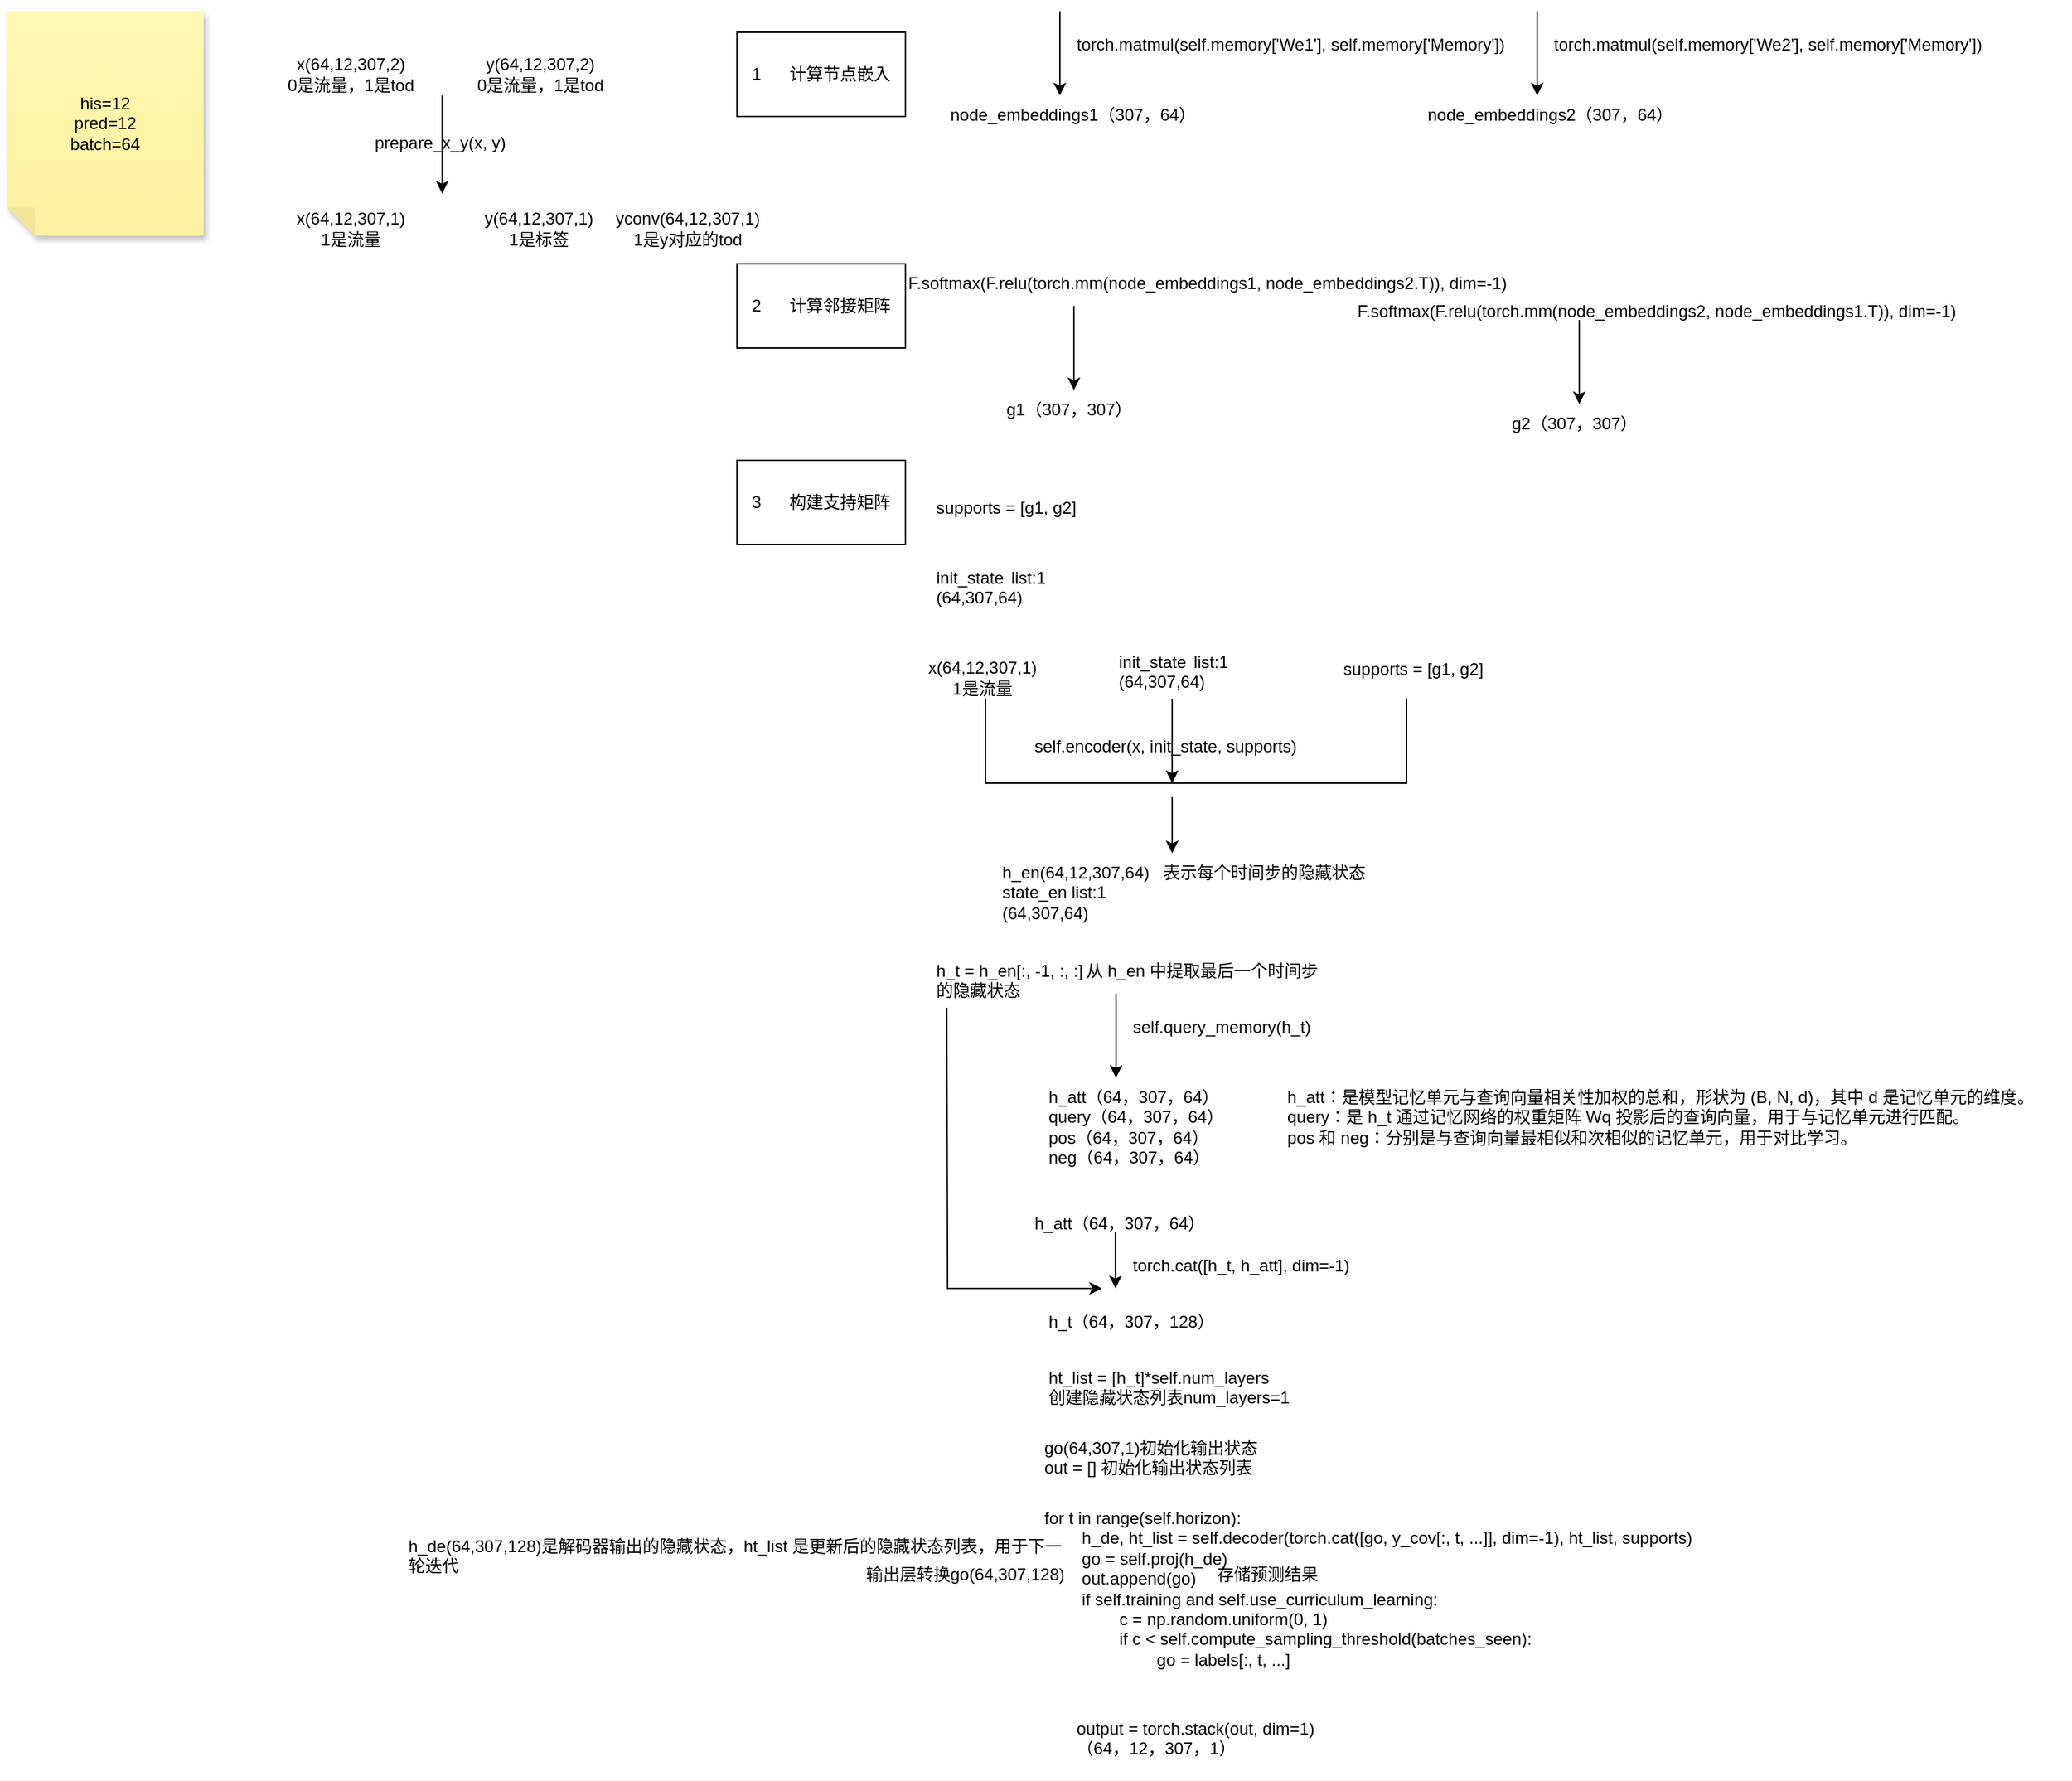 <mxfile version="24.6.4" type="github">
  <diagram name="第 1 页" id="hvp_vkDn-x4WIJyhgftc">
    <mxGraphModel dx="994" dy="1603" grid="1" gridSize="10" guides="1" tooltips="1" connect="1" arrows="1" fold="1" page="1" pageScale="1" pageWidth="827" pageHeight="1169" math="0" shadow="0">
      <root>
        <mxCell id="0" />
        <mxCell id="1" parent="0" />
        <mxCell id="4NAa_2LbM7OXufNybj1a-1" value="his=12&lt;div&gt;pred=12&lt;/div&gt;&lt;div&gt;batch=64&lt;/div&gt;" style="shape=note;whiteSpace=wrap;html=1;backgroundOutline=1;fontColor=#000000;darkOpacity=0.05;fillColor=#FFF9B2;strokeColor=none;fillStyle=solid;direction=west;gradientDirection=north;gradientColor=#FFF2A1;shadow=1;size=20;pointerEvents=1;" vertex="1" parent="1">
          <mxGeometry x="130" y="-60" width="140" height="160" as="geometry" />
        </mxCell>
        <mxCell id="4NAa_2LbM7OXufNybj1a-2" value="x(64,12,307,2)&lt;div&gt;0是流量，1是tod&lt;/div&gt;" style="text;strokeColor=none;align=center;fillColor=none;html=1;verticalAlign=middle;whiteSpace=wrap;rounded=0;" vertex="1" parent="1">
          <mxGeometry x="280" y="-30" width="190" height="30" as="geometry" />
        </mxCell>
        <mxCell id="4NAa_2LbM7OXufNybj1a-3" value="y(64,12,307,2)&lt;div&gt;0是流量，1是tod&lt;br&gt;&lt;/div&gt;" style="text;strokeColor=none;align=center;fillColor=none;html=1;verticalAlign=middle;whiteSpace=wrap;rounded=0;" vertex="1" parent="1">
          <mxGeometry x="450" y="-30" width="120" height="30" as="geometry" />
        </mxCell>
        <mxCell id="4NAa_2LbM7OXufNybj1a-5" value="" style="endArrow=classic;html=1;rounded=0;" edge="1" parent="1">
          <mxGeometry width="50" height="50" relative="1" as="geometry">
            <mxPoint x="440" as="sourcePoint" />
            <mxPoint x="440" y="70" as="targetPoint" />
          </mxGeometry>
        </mxCell>
        <mxCell id="4NAa_2LbM7OXufNybj1a-6" value="prepare_x_y(x, y)" style="text;whiteSpace=wrap;html=1;" vertex="1" parent="1">
          <mxGeometry x="390" y="20" width="130" height="40" as="geometry" />
        </mxCell>
        <mxCell id="4NAa_2LbM7OXufNybj1a-7" value="x(64,12,307,1)&lt;div&gt;1是流量&lt;/div&gt;" style="text;strokeColor=none;align=center;fillColor=none;html=1;verticalAlign=middle;whiteSpace=wrap;rounded=0;" vertex="1" parent="1">
          <mxGeometry x="280" y="80" width="190" height="30" as="geometry" />
        </mxCell>
        <mxCell id="4NAa_2LbM7OXufNybj1a-8" value="y(64,12,307,1)&lt;div&gt;1是标签&lt;/div&gt;" style="text;strokeColor=none;align=center;fillColor=none;html=1;verticalAlign=middle;whiteSpace=wrap;rounded=0;" vertex="1" parent="1">
          <mxGeometry x="414" y="80" width="190" height="30" as="geometry" />
        </mxCell>
        <mxCell id="4NAa_2LbM7OXufNybj1a-9" value="yconv(64,12,307,1)&lt;div&gt;1是y对应的tod&lt;/div&gt;" style="text;strokeColor=none;align=center;fillColor=none;html=1;verticalAlign=middle;whiteSpace=wrap;rounded=0;" vertex="1" parent="1">
          <mxGeometry x="520" y="80" width="190" height="30" as="geometry" />
        </mxCell>
        <mxCell id="4NAa_2LbM7OXufNybj1a-10" value="node_embeddings1（307，64）" style="text;whiteSpace=wrap;html=1;" vertex="1" parent="1">
          <mxGeometry x="800" width="203" height="40" as="geometry" />
        </mxCell>
        <mxCell id="4NAa_2LbM7OXufNybj1a-11" value="" style="endArrow=classic;html=1;rounded=0;" edge="1" parent="1">
          <mxGeometry width="50" height="50" relative="1" as="geometry">
            <mxPoint x="880" y="-60" as="sourcePoint" />
            <mxPoint x="880" as="targetPoint" />
          </mxGeometry>
        </mxCell>
        <UserObject label="torch.matmul(self.memory[&#39;We1&#39;], self.memory[&#39;Memory&#39;])" id="4NAa_2LbM7OXufNybj1a-12">
          <mxCell style="text;whiteSpace=wrap;html=1;" vertex="1" parent="1">
            <mxGeometry x="890" y="-50" width="340" height="40" as="geometry" />
          </mxCell>
        </UserObject>
        <mxCell id="4NAa_2LbM7OXufNybj1a-13" value="node_embeddings2（307，64）" style="text;whiteSpace=wrap;html=1;" vertex="1" parent="1">
          <mxGeometry x="1140" width="203" height="40" as="geometry" />
        </mxCell>
        <mxCell id="4NAa_2LbM7OXufNybj1a-14" value="" style="endArrow=classic;html=1;rounded=0;" edge="1" parent="1">
          <mxGeometry width="50" height="50" relative="1" as="geometry">
            <mxPoint x="1220" y="-60" as="sourcePoint" />
            <mxPoint x="1220" as="targetPoint" />
          </mxGeometry>
        </mxCell>
        <UserObject label="torch.matmul(self.memory[&#39;We2&#39;], self.memory[&#39;Memory&#39;])" id="4NAa_2LbM7OXufNybj1a-15">
          <mxCell style="text;whiteSpace=wrap;html=1;" vertex="1" parent="1">
            <mxGeometry x="1230" y="-50" width="340" height="40" as="geometry" />
          </mxCell>
        </UserObject>
        <mxCell id="4NAa_2LbM7OXufNybj1a-17" value="1&lt;span style=&quot;white-space: pre;&quot;&gt;&#x9;&lt;/span&gt;计算节点嵌入" style="rounded=0;whiteSpace=wrap;html=1;" vertex="1" parent="1">
          <mxGeometry x="650" y="-45" width="120" height="60" as="geometry" />
        </mxCell>
        <mxCell id="4NAa_2LbM7OXufNybj1a-21" value="2&lt;span style=&quot;white-space: pre;&quot;&gt;&#x9;&lt;/span&gt;计算邻接矩阵" style="rounded=0;whiteSpace=wrap;html=1;" vertex="1" parent="1">
          <mxGeometry x="650" y="120" width="120" height="60" as="geometry" />
        </mxCell>
        <UserObject label="F.softmax(F.relu(torch.mm(node_embeddings1, node_embeddings2.T)), dim=-1)" id="4NAa_2LbM7OXufNybj1a-22">
          <mxCell style="text;whiteSpace=wrap;html=1;" vertex="1" parent="1">
            <mxGeometry x="770" y="120" width="460" height="40" as="geometry" />
          </mxCell>
        </UserObject>
        <mxCell id="4NAa_2LbM7OXufNybj1a-23" value="" style="endArrow=classic;html=1;rounded=0;" edge="1" parent="1">
          <mxGeometry width="50" height="50" relative="1" as="geometry">
            <mxPoint x="890" y="150" as="sourcePoint" />
            <mxPoint x="890" y="210" as="targetPoint" />
          </mxGeometry>
        </mxCell>
        <mxCell id="4NAa_2LbM7OXufNybj1a-24" value="g1（307，307）" style="text;whiteSpace=wrap;html=1;" vertex="1" parent="1">
          <mxGeometry x="840" y="210" width="103.5" height="40" as="geometry" />
        </mxCell>
        <UserObject label="F.softmax(F.relu(torch.mm(node_embeddings2, node_embeddings1.T)), dim=-1)" id="4NAa_2LbM7OXufNybj1a-25">
          <mxCell style="text;whiteSpace=wrap;html=1;" vertex="1" parent="1">
            <mxGeometry x="1090" y="140" width="460" height="20" as="geometry" />
          </mxCell>
        </UserObject>
        <mxCell id="4NAa_2LbM7OXufNybj1a-26" value="" style="endArrow=classic;html=1;rounded=0;" edge="1" parent="1">
          <mxGeometry width="50" height="50" relative="1" as="geometry">
            <mxPoint x="1250" y="160" as="sourcePoint" />
            <mxPoint x="1250" y="220" as="targetPoint" />
          </mxGeometry>
        </mxCell>
        <mxCell id="4NAa_2LbM7OXufNybj1a-27" value="g2（307，307）" style="text;whiteSpace=wrap;html=1;" vertex="1" parent="1">
          <mxGeometry x="1200" y="220" width="103.5" height="40" as="geometry" />
        </mxCell>
        <mxCell id="4NAa_2LbM7OXufNybj1a-28" value="supports = [g1, g2]" style="text;whiteSpace=wrap;html=1;" vertex="1" parent="1">
          <mxGeometry x="790" y="280" width="130" height="40" as="geometry" />
        </mxCell>
        <mxCell id="4NAa_2LbM7OXufNybj1a-29" value="3&lt;span style=&quot;white-space: pre;&quot;&gt;&#x9;&lt;/span&gt;构建支持矩阵" style="rounded=0;whiteSpace=wrap;html=1;" vertex="1" parent="1">
          <mxGeometry x="650" y="260" width="120" height="60" as="geometry" />
        </mxCell>
        <mxCell id="4NAa_2LbM7OXufNybj1a-30" value="init_state&lt;span style=&quot;white-space: pre;&quot;&gt;&#x9;&lt;/span&gt;list:1&lt;div&gt;(64,307,64)&lt;/div&gt;" style="text;whiteSpace=wrap;html=1;" vertex="1" parent="1">
          <mxGeometry x="790" y="330" width="160" height="40" as="geometry" />
        </mxCell>
        <mxCell id="4NAa_2LbM7OXufNybj1a-31" value="x(64,12,307,1)&lt;div&gt;1是流量&lt;/div&gt;" style="text;strokeColor=none;align=center;fillColor=none;html=1;verticalAlign=middle;whiteSpace=wrap;rounded=0;" vertex="1" parent="1">
          <mxGeometry x="730" y="400" width="190" height="30" as="geometry" />
        </mxCell>
        <mxCell id="4NAa_2LbM7OXufNybj1a-32" value="init_state&lt;span style=&quot;white-space: pre;&quot;&gt;&#x9;&lt;/span&gt;list:1&lt;div&gt;(64,307,64)&lt;/div&gt;" style="text;whiteSpace=wrap;html=1;" vertex="1" parent="1">
          <mxGeometry x="920" y="390" width="120" height="40" as="geometry" />
        </mxCell>
        <mxCell id="4NAa_2LbM7OXufNybj1a-33" value="supports = [g1, g2]" style="text;whiteSpace=wrap;html=1;" vertex="1" parent="1">
          <mxGeometry x="1080" y="395" width="130" height="40" as="geometry" />
        </mxCell>
        <mxCell id="4NAa_2LbM7OXufNybj1a-34" value="" style="shape=partialRectangle;whiteSpace=wrap;html=1;bottom=1;right=1;left=1;top=0;fillColor=none;routingCenterX=-0.5;" vertex="1" parent="1">
          <mxGeometry x="827" y="430" width="300" height="60" as="geometry" />
        </mxCell>
        <mxCell id="4NAa_2LbM7OXufNybj1a-38" value="" style="endArrow=classic;html=1;rounded=0;" edge="1" parent="1">
          <mxGeometry width="50" height="50" relative="1" as="geometry">
            <mxPoint x="960" y="430" as="sourcePoint" />
            <mxPoint x="960" y="490" as="targetPoint" />
          </mxGeometry>
        </mxCell>
        <mxCell id="4NAa_2LbM7OXufNybj1a-39" value="self.encoder(x, init_state, supports)" style="text;whiteSpace=wrap;html=1;" vertex="1" parent="1">
          <mxGeometry x="860" y="450" width="220" height="40" as="geometry" />
        </mxCell>
        <mxCell id="4NAa_2LbM7OXufNybj1a-40" value="h_en(64,12,307,64)&amp;nbsp; &amp;nbsp;表示每个时间步的隐藏状态&lt;div&gt;state_en list:1&lt;/div&gt;&lt;div&gt;(64,307,64)&lt;/div&gt;" style="text;whiteSpace=wrap;html=1;" vertex="1" parent="1">
          <mxGeometry x="837" y="540" width="280" height="60" as="geometry" />
        </mxCell>
        <mxCell id="4NAa_2LbM7OXufNybj1a-41" value="" style="endArrow=classic;html=1;rounded=0;" edge="1" parent="1">
          <mxGeometry width="50" height="50" relative="1" as="geometry">
            <mxPoint x="960" y="500" as="sourcePoint" />
            <mxPoint x="960" y="540" as="targetPoint" />
          </mxGeometry>
        </mxCell>
        <mxCell id="4NAa_2LbM7OXufNybj1a-42" value="h_t = h_en[:, -1, :, :]&lt;span style=&quot;white-space: pre;&quot;&gt;&#x9;&lt;/span&gt;从 h_en 中提取最后一个时间步的隐藏状态" style="text;whiteSpace=wrap;html=1;" vertex="1" parent="1">
          <mxGeometry x="790" y="610" width="280" height="40" as="geometry" />
        </mxCell>
        <mxCell id="4NAa_2LbM7OXufNybj1a-43" value="" style="endArrow=classic;html=1;rounded=0;" edge="1" parent="1">
          <mxGeometry width="50" height="50" relative="1" as="geometry">
            <mxPoint x="920" y="640" as="sourcePoint" />
            <mxPoint x="920" y="700" as="targetPoint" />
          </mxGeometry>
        </mxCell>
        <mxCell id="4NAa_2LbM7OXufNybj1a-44" value="self.query_memory(h_t)" style="text;whiteSpace=wrap;html=1;" vertex="1" parent="1">
          <mxGeometry x="930" y="650" width="160" height="40" as="geometry" />
        </mxCell>
        <mxCell id="4NAa_2LbM7OXufNybj1a-45" value="h_att（64，307，64）&lt;div&gt;query（64，307，64）&lt;/div&gt;&lt;div&gt;pos（64，307，64）&lt;/div&gt;&lt;div&gt;neg（64，307，64）&lt;/div&gt;" style="text;whiteSpace=wrap;html=1;" vertex="1" parent="1">
          <mxGeometry x="870" y="700" width="150" height="80" as="geometry" />
        </mxCell>
        <mxCell id="4NAa_2LbM7OXufNybj1a-50" value="" style="endArrow=classic;html=1;rounded=0;" edge="1" parent="1">
          <mxGeometry width="50" height="50" relative="1" as="geometry">
            <mxPoint x="919.6" y="810" as="sourcePoint" />
            <mxPoint x="919.6" y="850" as="targetPoint" />
          </mxGeometry>
        </mxCell>
        <UserObject label="torch.cat([h_t, h_att], dim=-1)" id="4NAa_2LbM7OXufNybj1a-51">
          <mxCell style="text;whiteSpace=wrap;html=1;" vertex="1" parent="1">
            <mxGeometry x="930" y="820" width="190" height="40" as="geometry" />
          </mxCell>
        </UserObject>
        <mxCell id="4NAa_2LbM7OXufNybj1a-52" value="" style="endArrow=classic;html=1;rounded=0;" edge="1" parent="1">
          <mxGeometry width="50" height="50" relative="1" as="geometry">
            <mxPoint x="799.43" y="650" as="sourcePoint" />
            <mxPoint x="910" y="850" as="targetPoint" />
            <Array as="points">
              <mxPoint x="800" y="850" />
            </Array>
          </mxGeometry>
        </mxCell>
        <mxCell id="4NAa_2LbM7OXufNybj1a-55" value="h_att（64，307，64）" style="text;whiteSpace=wrap;html=1;" vertex="1" parent="1">
          <mxGeometry x="860" y="790" width="150" height="40" as="geometry" />
        </mxCell>
        <mxCell id="4NAa_2LbM7OXufNybj1a-56" value="h_t（64，307，128）" style="text;whiteSpace=wrap;html=1;" vertex="1" parent="1">
          <mxGeometry x="870" y="860" width="135" height="40" as="geometry" />
        </mxCell>
        <mxCell id="4NAa_2LbM7OXufNybj1a-57" value="ht_list = [h_t]*self.num_layers&lt;div&gt;创建隐藏状态列表num_layers=1&lt;br&gt;&lt;/div&gt;" style="text;whiteSpace=wrap;html=1;" vertex="1" parent="1">
          <mxGeometry x="870" y="900" width="190" height="50" as="geometry" />
        </mxCell>
        <mxCell id="4NAa_2LbM7OXufNybj1a-58" value="go(64,307,1)初始化输出状态&lt;div&gt;out = [] 初始化输出状态列表&lt;br&gt;&lt;/div&gt;" style="text;whiteSpace=wrap;html=1;" vertex="1" parent="1">
          <mxGeometry x="866.75" y="950" width="183.25" height="40" as="geometry" />
        </mxCell>
        <UserObject label="for t in range(self.horizon):&lt;br&gt;            &lt;span style=&quot;white-space: pre;&quot;&gt;&#x9;&lt;/span&gt;h_de, ht_list = self.decoder(torch.cat([go, y_cov[:, t, ...]], dim=-1), ht_list, supports)&lt;br&gt;            &lt;span style=&quot;white-space: pre;&quot;&gt;&#x9;&lt;/span&gt;go = self.proj(h_de)&lt;br&gt;            &lt;span style=&quot;white-space: pre;&quot;&gt;&#x9;&lt;/span&gt;out.append(go)&lt;br&gt;            &lt;span style=&quot;white-space: pre;&quot;&gt;&#x9;&lt;/span&gt;if self.training and self.use_curriculum_learning:&lt;br&gt;                &lt;span style=&quot;white-space: pre;&quot;&gt;&#x9;&lt;/span&gt;&lt;span style=&quot;white-space: pre;&quot;&gt;&#x9;&lt;/span&gt;c = np.random.uniform(0, 1)&lt;br&gt;                &lt;span style=&quot;white-space: pre;&quot;&gt;&#x9;&lt;span style=&quot;white-space: pre;&quot;&gt;&#x9;&lt;/span&gt;&lt;/span&gt;if c &amp;lt; self.compute_sampling_threshold(batches_seen):&lt;br&gt;                    &lt;span style=&quot;white-space: pre;&quot;&gt;&#x9;&lt;/span&gt;&lt;span style=&quot;white-space: pre;&quot;&gt;&#x9;&lt;span style=&quot;white-space: pre;&quot;&gt;&#x9;&lt;/span&gt;&lt;/span&gt;go = labels[:, t, ...]" id="4NAa_2LbM7OXufNybj1a-59">
          <mxCell style="text;whiteSpace=wrap;html=1;" vertex="1" parent="1">
            <mxGeometry x="866.75" y="1000" width="470" height="140" as="geometry" />
          </mxCell>
        </UserObject>
        <mxCell id="4NAa_2LbM7OXufNybj1a-60" value="h_de(64,307,128)是解码器输出的隐藏状态，ht_list 是更新后的隐藏状态列表，用于下一轮迭代" style="text;whiteSpace=wrap;html=1;" vertex="1" parent="1">
          <mxGeometry x="414" y="1020" width="470" height="20" as="geometry" />
        </mxCell>
        <mxCell id="4NAa_2LbM7OXufNybj1a-62" value="输出层转换go(64,307,128)" style="text;whiteSpace=wrap;html=1;" vertex="1" parent="1">
          <mxGeometry x="740" y="1040" width="150" height="20" as="geometry" />
        </mxCell>
        <mxCell id="4NAa_2LbM7OXufNybj1a-63" value="存储预测结果" style="text;whiteSpace=wrap;html=1;" vertex="1" parent="1">
          <mxGeometry x="990" y="1040" width="80" height="30" as="geometry" />
        </mxCell>
        <UserObject label="output = torch.stack(out, dim=1)&lt;div&gt;（64，12，307，1）&lt;/div&gt;" id="4NAa_2LbM7OXufNybj1a-64">
          <mxCell style="text;whiteSpace=wrap;html=1;" vertex="1" parent="1">
            <mxGeometry x="890" y="1150" width="200" height="50" as="geometry" />
          </mxCell>
        </UserObject>
        <mxCell id="4NAa_2LbM7OXufNybj1a-65" value="h_att：是模型记忆单元与查询向量相关性加权的总和，形状为 (B, N, d)，其中 d 是记忆单元的维度。&#xa;query：是 h_t 通过记忆网络的权重矩阵 Wq 投影后的查询向量，用于与记忆单元进行匹配。&#xa;pos 和 neg：分别是与查询向量最相似和次相似的记忆单元，用于对比学习。" style="text;whiteSpace=wrap;html=1;" vertex="1" parent="1">
          <mxGeometry x="1040" y="700" width="560" height="80" as="geometry" />
        </mxCell>
      </root>
    </mxGraphModel>
  </diagram>
</mxfile>
